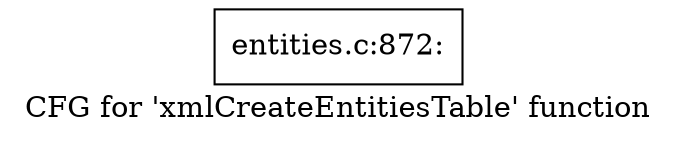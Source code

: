 digraph "CFG for 'xmlCreateEntitiesTable' function" {
	label="CFG for 'xmlCreateEntitiesTable' function";

	Node0x4b3d170 [shape=record,label="{entities.c:872:}"];
}
